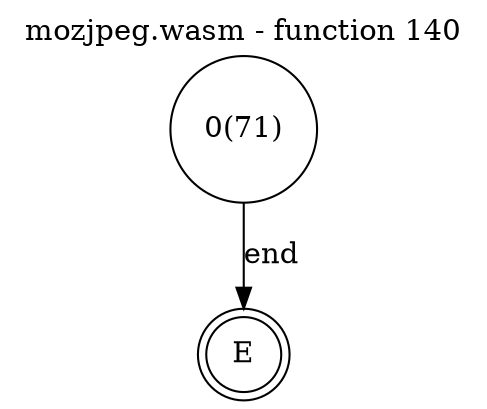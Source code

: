digraph finite_state_machine {
    label = "mozjpeg.wasm - function 140"
    labelloc =  t
    labelfontsize = 16
    labelfontcolor = black
    labelfontname = "Helvetica"
    node [shape = doublecircle]; E ;
node [shape=circle, fontcolor=black, style="", label="0(71)"]0
node [shape=circle, fontcolor=black, style="", label="E"]E
    0 -> E[label="end"];
}
